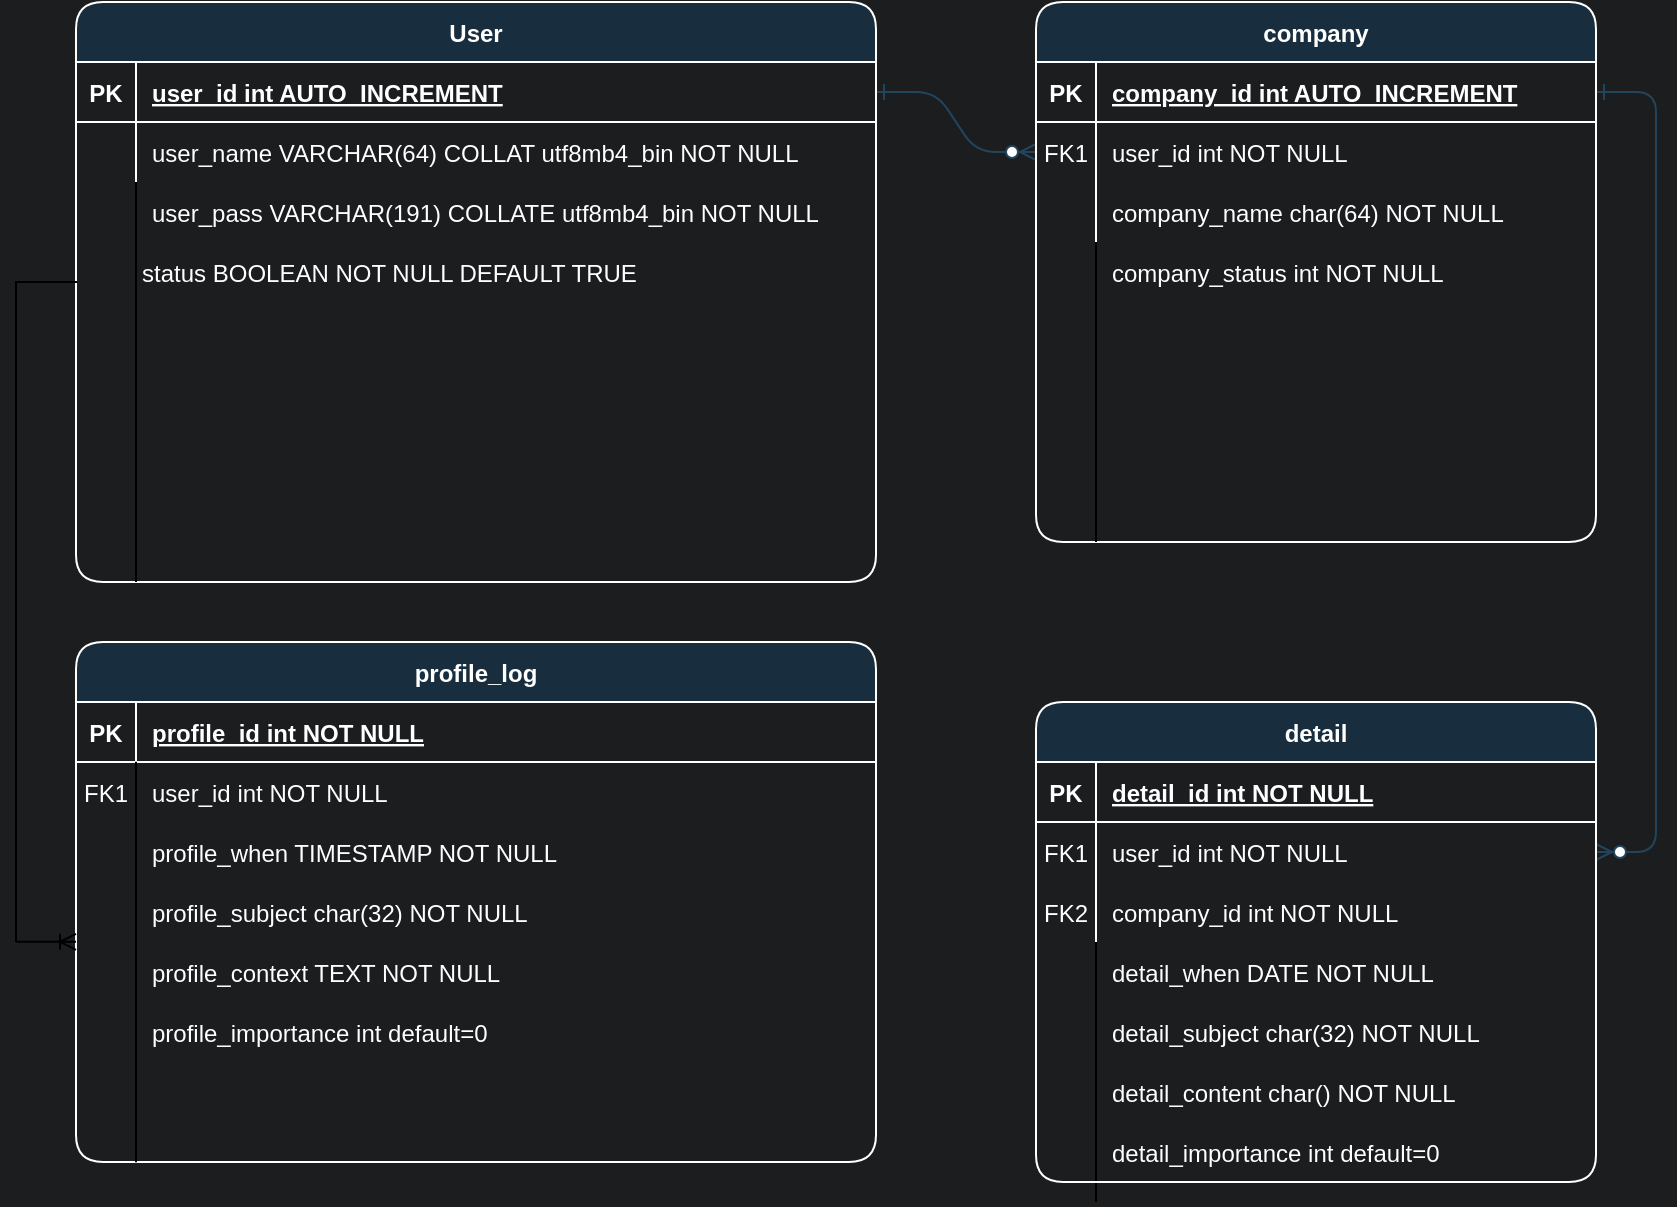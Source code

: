 <mxfile version="22.1.2" type="device">
  <diagram id="R2lEEEUBdFMjLlhIrx00" name="Page-1">
    <mxGraphModel dx="713" dy="352" grid="1" gridSize="10" guides="1" tooltips="1" connect="1" arrows="1" fold="1" page="1" pageScale="1" pageWidth="850" pageHeight="1100" background="#1b1d1e" math="0" shadow="0" extFonts="Permanent Marker^https://fonts.googleapis.com/css?family=Permanent+Marker">

      <root>
        <mxCell id="0" />
        <mxCell id="1" parent="0" />
        <mxCell id="C-vyLk0tnHw3VtMMgP7b-1" value="" style="edgeStyle=entityRelationEdgeStyle;endArrow=ERzeroToMany;startArrow=ERone;endFill=1;startFill=0;labelBackgroundColor=none;strokeColor=#23445D;fontColor=default;" parent="1" source="C-vyLk0tnHw3VtMMgP7b-24" target="C-vyLk0tnHw3VtMMgP7b-6" edge="1">
          <mxGeometry width="100" height="100" relative="1" as="geometry">
            <mxPoint x="340" y="720" as="sourcePoint" />
            <mxPoint x="440" y="620" as="targetPoint" />
          </mxGeometry>
        </mxCell>
        <mxCell id="C-vyLk0tnHw3VtMMgP7b-12" value="" style="edgeStyle=entityRelationEdgeStyle;endArrow=ERzeroToMany;startArrow=ERone;endFill=1;startFill=0;labelBackgroundColor=none;strokeColor=#23445D;fontColor=default;" parent="1" source="C-vyLk0tnHw3VtMMgP7b-3" target="C-vyLk0tnHw3VtMMgP7b-17" edge="1">
          <mxGeometry width="100" height="100" relative="1" as="geometry">
            <mxPoint x="400" y="180" as="sourcePoint" />
            <mxPoint x="460" y="205" as="targetPoint" />
          </mxGeometry>
        </mxCell>
        <mxCell id="C-vyLk0tnHw3VtMMgP7b-2" value="company" style="shape=table;startSize=30;container=1;collapsible=1;childLayout=tableLayout;fixedRows=1;rowLines=0;fontStyle=1;align=center;resizeLast=1;rounded=1;labelBackgroundColor=none;fillColor=#182E3E;strokeColor=#FFFFFF;fontColor=#FFFFFF;" parent="1" vertex="1">
          <mxGeometry x="520" y="120" width="280" height="270" as="geometry" />
        </mxCell>
        <mxCell id="C-vyLk0tnHw3VtMMgP7b-3" value="" style="shape=partialRectangle;collapsible=0;dropTarget=0;pointerEvents=0;fillColor=none;points=[[0,0.5],[1,0.5]];portConstraint=eastwest;top=0;left=0;right=0;bottom=1;rounded=1;labelBackgroundColor=none;strokeColor=#FFFFFF;fontColor=#FFFFFF;" parent="C-vyLk0tnHw3VtMMgP7b-2" vertex="1">
          <mxGeometry y="30" width="280" height="30" as="geometry" />
        </mxCell>
        <mxCell id="C-vyLk0tnHw3VtMMgP7b-4" value="PK" style="shape=partialRectangle;overflow=hidden;connectable=0;fillColor=none;top=0;left=0;bottom=0;right=0;fontStyle=1;rounded=1;labelBackgroundColor=none;strokeColor=#FFFFFF;fontColor=#FFFFFF;" parent="C-vyLk0tnHw3VtMMgP7b-3" vertex="1">
          <mxGeometry width="30" height="30" as="geometry">
            <mxRectangle width="30" height="30" as="alternateBounds" />
          </mxGeometry>
        </mxCell>
        <mxCell id="C-vyLk0tnHw3VtMMgP7b-5" value="company_id int AUTO_INCREMENT" style="shape=partialRectangle;overflow=hidden;connectable=0;fillColor=none;top=0;left=0;bottom=0;right=0;align=left;spacingLeft=6;fontStyle=5;rounded=1;labelBackgroundColor=none;strokeColor=#FFFFFF;fontColor=#FFFFFF;" parent="C-vyLk0tnHw3VtMMgP7b-3" vertex="1">
          <mxGeometry x="30" width="250" height="30" as="geometry">
            <mxRectangle width="250" height="30" as="alternateBounds" />
          </mxGeometry>
        </mxCell>
        <mxCell id="C-vyLk0tnHw3VtMMgP7b-6" value="" style="shape=partialRectangle;collapsible=0;dropTarget=0;pointerEvents=0;fillColor=none;points=[[0,0.5],[1,0.5]];portConstraint=eastwest;top=0;left=0;right=0;bottom=0;rounded=1;labelBackgroundColor=none;strokeColor=#FFFFFF;fontColor=#FFFFFF;" parent="C-vyLk0tnHw3VtMMgP7b-2" vertex="1">
          <mxGeometry y="60" width="280" height="30" as="geometry" />
        </mxCell>
        <mxCell id="C-vyLk0tnHw3VtMMgP7b-7" value="FK1" style="shape=partialRectangle;overflow=hidden;connectable=0;fillColor=none;top=0;left=0;bottom=0;right=0;rounded=1;labelBackgroundColor=none;strokeColor=#FFFFFF;fontColor=#FFFFFF;" parent="C-vyLk0tnHw3VtMMgP7b-6" vertex="1">
          <mxGeometry width="30" height="30" as="geometry">
            <mxRectangle width="30" height="30" as="alternateBounds" />
          </mxGeometry>
        </mxCell>
        <mxCell id="C-vyLk0tnHw3VtMMgP7b-8" value="user_id int NOT NULL" style="shape=partialRectangle;overflow=hidden;connectable=0;fillColor=none;top=0;left=0;bottom=0;right=0;align=left;spacingLeft=6;rounded=1;labelBackgroundColor=none;strokeColor=#FFFFFF;fontColor=#FFFFFF;" parent="C-vyLk0tnHw3VtMMgP7b-6" vertex="1">
          <mxGeometry x="30" width="250" height="30" as="geometry">
            <mxRectangle width="250" height="30" as="alternateBounds" />
          </mxGeometry>
        </mxCell>
        <mxCell id="C-vyLk0tnHw3VtMMgP7b-9" value="" style="shape=partialRectangle;collapsible=0;dropTarget=0;pointerEvents=0;fillColor=none;points=[[0,0.5],[1,0.5]];portConstraint=eastwest;top=0;left=0;right=0;bottom=0;rounded=1;labelBackgroundColor=none;strokeColor=#FFFFFF;fontColor=#FFFFFF;" parent="C-vyLk0tnHw3VtMMgP7b-2" vertex="1">
          <mxGeometry y="90" width="280" height="30" as="geometry" />
        </mxCell>
        <mxCell id="C-vyLk0tnHw3VtMMgP7b-10" value="" style="shape=partialRectangle;overflow=hidden;connectable=0;fillColor=none;top=0;left=0;bottom=0;right=0;rounded=1;labelBackgroundColor=none;strokeColor=#FFFFFF;fontColor=#FFFFFF;" parent="C-vyLk0tnHw3VtMMgP7b-9" vertex="1">
          <mxGeometry width="30" height="30" as="geometry">
            <mxRectangle width="30" height="30" as="alternateBounds" />
          </mxGeometry>
        </mxCell>
        <mxCell id="C-vyLk0tnHw3VtMMgP7b-11" value="company_name char(64) NOT NULL" style="shape=partialRectangle;overflow=hidden;connectable=0;fillColor=none;top=0;left=0;bottom=0;right=0;align=left;spacingLeft=6;rounded=1;labelBackgroundColor=none;strokeColor=#FFFFFF;fontColor=#FFFFFF;" parent="C-vyLk0tnHw3VtMMgP7b-9" vertex="1">
          <mxGeometry x="30" width="250" height="30" as="geometry">
            <mxRectangle width="250" height="30" as="alternateBounds" />
          </mxGeometry>
        </mxCell>
        <mxCell id="C-vyLk0tnHw3VtMMgP7b-23" value="User" style="shape=table;startSize=30;container=1;collapsible=1;childLayout=tableLayout;fixedRows=1;rowLines=0;fontStyle=1;align=center;resizeLast=1;rounded=1;labelBackgroundColor=none;fillColor=#182E3E;strokeColor=#FFFFFF;fontColor=#FFFFFF;" parent="1" vertex="1">
          <mxGeometry x="40" y="120" width="400" height="290" as="geometry" />
        </mxCell>
        <mxCell id="C-vyLk0tnHw3VtMMgP7b-24" value="" style="shape=partialRectangle;collapsible=0;dropTarget=0;pointerEvents=0;fillColor=none;points=[[0,0.5],[1,0.5]];portConstraint=eastwest;top=0;left=0;right=0;bottom=1;rounded=1;labelBackgroundColor=none;strokeColor=#FFFFFF;fontColor=#FFFFFF;" parent="C-vyLk0tnHw3VtMMgP7b-23" vertex="1">
          <mxGeometry y="30" width="400" height="30" as="geometry" />
        </mxCell>
        <mxCell id="C-vyLk0tnHw3VtMMgP7b-25" value="PK" style="shape=partialRectangle;overflow=hidden;connectable=0;fillColor=none;top=0;left=0;bottom=0;right=0;fontStyle=1;rounded=1;labelBackgroundColor=none;strokeColor=#FFFFFF;fontColor=#FFFFFF;" parent="C-vyLk0tnHw3VtMMgP7b-24" vertex="1">
          <mxGeometry width="30.0" height="30" as="geometry">
            <mxRectangle width="30.0" height="30" as="alternateBounds" />
          </mxGeometry>
        </mxCell>
        <mxCell id="C-vyLk0tnHw3VtMMgP7b-26" value="user_id int AUTO_INCREMENT" style="shape=partialRectangle;overflow=hidden;connectable=0;fillColor=none;top=0;left=0;bottom=0;right=0;align=left;spacingLeft=6;fontStyle=5;rounded=1;labelBackgroundColor=none;strokeColor=#FFFFFF;fontColor=#FFFFFF;" parent="C-vyLk0tnHw3VtMMgP7b-24" vertex="1">
          <mxGeometry x="30.0" width="370.0" height="30" as="geometry">
            <mxRectangle width="370.0" height="30" as="alternateBounds" />
          </mxGeometry>
        </mxCell>
        <mxCell id="C-vyLk0tnHw3VtMMgP7b-27" value="" style="shape=partialRectangle;collapsible=0;dropTarget=0;pointerEvents=0;fillColor=none;points=[[0,0.5],[1,0.5]];portConstraint=eastwest;top=0;left=0;right=0;bottom=0;rounded=1;labelBackgroundColor=none;strokeColor=#FFFFFF;fontColor=#FFFFFF;" parent="C-vyLk0tnHw3VtMMgP7b-23" vertex="1">
          <mxGeometry y="60" width="400" height="30" as="geometry" />
        </mxCell>
        <mxCell id="C-vyLk0tnHw3VtMMgP7b-28" value="" style="shape=partialRectangle;overflow=hidden;connectable=0;fillColor=none;top=0;left=0;bottom=0;right=0;rounded=1;labelBackgroundColor=none;strokeColor=#FFFFFF;fontColor=#FFFFFF;" parent="C-vyLk0tnHw3VtMMgP7b-27" vertex="1">
          <mxGeometry width="30.0" height="30" as="geometry">
            <mxRectangle width="30.0" height="30" as="alternateBounds" />
          </mxGeometry>
        </mxCell>
        <mxCell id="C-vyLk0tnHw3VtMMgP7b-29" value="user_name VARCHAR(64) COLLAT utf8mb4_bin NOT NULL" style="shape=partialRectangle;overflow=hidden;connectable=0;fillColor=none;top=0;left=0;bottom=0;right=0;align=left;spacingLeft=6;rounded=1;labelBackgroundColor=none;strokeColor=#FFFFFF;fontColor=#FFFFFF;" parent="C-vyLk0tnHw3VtMMgP7b-27" vertex="1">
          <mxGeometry x="30.0" width="370.0" height="30" as="geometry">
            <mxRectangle width="370.0" height="30" as="alternateBounds" />
          </mxGeometry>
        </mxCell>
        <mxCell id="vAT_HA_lvnV4tGosH2Bi-14" value="user_pass VARCHAR(191) COLLATE utf8mb4_bin NOT NULL" style="shape=partialRectangle;overflow=hidden;connectable=0;fillColor=none;top=0;left=0;bottom=0;right=0;align=left;spacingLeft=6;labelBackgroundColor=none;rounded=1;strokeColor=#FFFFFF;fontColor=#FFFFFF;" parent="1" vertex="1">
          <mxGeometry x="70" y="210" width="370" height="30" as="geometry">
            <mxRectangle width="220.0" height="30" as="alternateBounds" />
          </mxGeometry>
        </mxCell>
        <mxCell id="vAT_HA_lvnV4tGosH2Bi-19" value="" style="endArrow=none;html=1;rounded=0;" parent="1" edge="1">
          <mxGeometry width="50" height="50" relative="1" as="geometry">
            <mxPoint x="70" y="280" as="sourcePoint" />
            <mxPoint x="70" y="210" as="targetPoint" />
            <Array as="points" />
          </mxGeometry>
        </mxCell>
        <mxCell id="vAT_HA_lvnV4tGosH2Bi-20" value="" style="endArrow=none;html=1;rounded=0;" parent="1" edge="1">
          <mxGeometry width="50" height="50" relative="1" as="geometry">
            <mxPoint x="550" y="720" as="sourcePoint" />
            <mxPoint x="550" y="590" as="targetPoint" />
          </mxGeometry>
        </mxCell>
        <mxCell id="vAT_HA_lvnV4tGosH2Bi-22" value="profile_log" style="shape=table;startSize=30;container=1;collapsible=1;childLayout=tableLayout;fixedRows=1;rowLines=0;fontStyle=1;align=center;resizeLast=1;rounded=1;labelBackgroundColor=none;fillColor=#182E3E;strokeColor=#FFFFFF;fontColor=#FFFFFF;" parent="1" vertex="1">
          <mxGeometry x="40" y="440" width="400" height="260" as="geometry" />
        </mxCell>
        <mxCell id="vAT_HA_lvnV4tGosH2Bi-23" value="" style="shape=partialRectangle;collapsible=0;dropTarget=0;pointerEvents=0;fillColor=none;points=[[0,0.5],[1,0.5]];portConstraint=eastwest;top=0;left=0;right=0;bottom=1;rounded=1;labelBackgroundColor=none;strokeColor=#FFFFFF;fontColor=#FFFFFF;" parent="vAT_HA_lvnV4tGosH2Bi-22" vertex="1">
          <mxGeometry y="30" width="400" height="30" as="geometry" />
        </mxCell>
        <mxCell id="vAT_HA_lvnV4tGosH2Bi-24" value="PK" style="shape=partialRectangle;overflow=hidden;connectable=0;fillColor=none;top=0;left=0;bottom=0;right=0;fontStyle=1;rounded=1;labelBackgroundColor=none;strokeColor=#FFFFFF;fontColor=#FFFFFF;" parent="vAT_HA_lvnV4tGosH2Bi-23" vertex="1">
          <mxGeometry width="30.0" height="30" as="geometry">
            <mxRectangle width="30.0" height="30" as="alternateBounds" />
          </mxGeometry>
        </mxCell>
        <mxCell id="vAT_HA_lvnV4tGosH2Bi-25" value="profile_id int NOT NULL " style="shape=partialRectangle;overflow=hidden;connectable=0;fillColor=none;top=0;left=0;bottom=0;right=0;align=left;spacingLeft=6;fontStyle=5;rounded=1;labelBackgroundColor=none;strokeColor=#FFFFFF;fontColor=#FFFFFF;" parent="vAT_HA_lvnV4tGosH2Bi-23" vertex="1">
          <mxGeometry x="30.0" width="370.0" height="30" as="geometry">
            <mxRectangle width="370.0" height="30" as="alternateBounds" />
          </mxGeometry>
        </mxCell>
        <mxCell id="vAT_HA_lvnV4tGosH2Bi-29" value="status BOOLEAN NOT NULL DEFAULT TRUE" style="shape=partialRectangle;overflow=hidden;connectable=0;fillColor=none;top=0;left=0;bottom=0;right=0;align=left;spacingLeft=6;labelBackgroundColor=none;rounded=1;strokeColor=#FFFFFF;fontColor=#FFFFFF;" parent="1" vertex="1">
          <mxGeometry x="65" y="240" width="370" height="30" as="geometry">
            <mxRectangle width="220.0" height="30" as="alternateBounds" />
          </mxGeometry>
        </mxCell>
        <mxCell id="cTWLPFwUOaLKqwMuq35s-1" value="" style="endArrow=none;html=1;rounded=0;" parent="1" edge="1">
          <mxGeometry width="50" height="50" relative="1" as="geometry">
            <mxPoint x="550" y="390" as="sourcePoint" />
            <mxPoint x="550" y="240" as="targetPoint" />
            <Array as="points" />
          </mxGeometry>
        </mxCell>
        <mxCell id="cTWLPFwUOaLKqwMuq35s-2" value="user_id int NOT NULL" style="shape=partialRectangle;overflow=hidden;connectable=0;fillColor=none;top=0;left=0;bottom=0;right=0;align=left;spacingLeft=6;rounded=1;labelBackgroundColor=none;strokeColor=#FFFFFF;fontColor=#FFFFFF;" parent="1" vertex="1">
          <mxGeometry x="70" y="500" width="370" height="30" as="geometry">
            <mxRectangle width="250" height="30" as="alternateBounds" />
          </mxGeometry>
        </mxCell>
        <mxCell id="cTWLPFwUOaLKqwMuq35s-3" value="" style="shape=partialRectangle;collapsible=0;dropTarget=0;pointerEvents=0;fillColor=none;points=[[0,0.5],[1,0.5]];portConstraint=eastwest;top=0;left=0;right=0;bottom=0;rounded=1;labelBackgroundColor=none;strokeColor=#FFFFFF;fontColor=#FFFFFF;" parent="1" vertex="1">
          <mxGeometry x="550" y="580" width="250" height="30" as="geometry" />
        </mxCell>
        <mxCell id="cTWLPFwUOaLKqwMuq35s-4" value="" style="shape=partialRectangle;overflow=hidden;connectable=0;fillColor=none;top=0;left=0;bottom=0;right=0;rounded=1;labelBackgroundColor=none;strokeColor=#FFFFFF;fontColor=#FFFFFF;" parent="cTWLPFwUOaLKqwMuq35s-3" vertex="1">
          <mxGeometry width="26.786" height="30" as="geometry">
            <mxRectangle width="30" height="30" as="alternateBounds" />
          </mxGeometry>
        </mxCell>
        <mxCell id="cTWLPFwUOaLKqwMuq35s-5" value="detail_subject char(32) NOT NULL" style="shape=partialRectangle;overflow=hidden;connectable=0;fillColor=none;top=0;left=0;bottom=0;right=0;align=left;spacingLeft=6;rounded=1;labelBackgroundColor=none;strokeColor=#FFFFFF;fontColor=#FFFFFF;" parent="1" vertex="1">
          <mxGeometry x="550" y="620" width="250" height="30" as="geometry">
            <mxRectangle width="250" height="30" as="alternateBounds" />
          </mxGeometry>
        </mxCell>
        <mxCell id="cTWLPFwUOaLKqwMuq35s-6" value="detail_content char() NOT NULL" style="shape=partialRectangle;overflow=hidden;connectable=0;fillColor=none;top=0;left=0;bottom=0;right=0;align=left;spacingLeft=6;rounded=1;labelBackgroundColor=none;strokeColor=#FFFFFF;fontColor=#FFFFFF;" parent="1" vertex="1">
          <mxGeometry x="550" y="650" width="250" height="30" as="geometry">
            <mxRectangle width="250" height="30" as="alternateBounds" />
          </mxGeometry>
        </mxCell>
        <mxCell id="cTWLPFwUOaLKqwMuq35s-7" value="detail_importance int default=0" style="shape=partialRectangle;overflow=hidden;connectable=0;fillColor=none;top=0;left=0;bottom=0;right=0;align=left;spacingLeft=6;rounded=1;labelBackgroundColor=none;strokeColor=#FFFFFF;fontColor=#FFFFFF;" parent="1" vertex="1">
          <mxGeometry x="550" y="680" width="250" height="30" as="geometry">
            <mxRectangle width="250" height="30" as="alternateBounds" />
          </mxGeometry>
        </mxCell>
        <mxCell id="cTWLPFwUOaLKqwMuq35s-8" value="" style="endArrow=none;html=1;rounded=0;entryX=0.075;entryY=0.995;entryDx=0;entryDy=0;entryPerimeter=0;" parent="1" edge="1">
          <mxGeometry width="50" height="50" relative="1" as="geometry">
            <mxPoint x="70" y="700.07" as="sourcePoint" />
            <mxPoint x="70" y="499.92" as="targetPoint" />
          </mxGeometry>
        </mxCell>
        <mxCell id="cTWLPFwUOaLKqwMuq35s-12" value="FK1" style="shape=partialRectangle;overflow=hidden;connectable=0;fillColor=none;top=0;left=0;bottom=0;right=0;rounded=1;labelBackgroundColor=none;strokeColor=#FFFFFF;fontColor=#FFFFFF;" parent="1" vertex="1">
          <mxGeometry x="40" y="500" width="30" height="30" as="geometry">
            <mxRectangle width="30" height="30" as="alternateBounds" />
          </mxGeometry>
        </mxCell>
        <mxCell id="cTWLPFwUOaLKqwMuq35s-14" value="profile_when TIMESTAMP NOT NULL" style="shape=partialRectangle;overflow=hidden;connectable=0;fillColor=none;top=0;left=0;bottom=0;right=0;align=left;spacingLeft=6;rounded=1;labelBackgroundColor=none;strokeColor=#FFFFFF;fontColor=#FFFFFF;" parent="1" vertex="1">
          <mxGeometry x="70" y="530" width="370" height="30" as="geometry">
            <mxRectangle width="250" height="30" as="alternateBounds" />
          </mxGeometry>
        </mxCell>
        <mxCell id="cTWLPFwUOaLKqwMuq35s-15" value="profile_subject char(32) NOT NULL" style="shape=partialRectangle;overflow=hidden;connectable=0;fillColor=none;top=0;left=0;bottom=0;right=0;align=left;spacingLeft=6;rounded=1;labelBackgroundColor=none;strokeColor=#FFFFFF;fontColor=#FFFFFF;" parent="1" vertex="1">
          <mxGeometry x="70" y="560" width="370" height="30" as="geometry">
            <mxRectangle width="250" height="30" as="alternateBounds" />
          </mxGeometry>
        </mxCell>
        <mxCell id="cTWLPFwUOaLKqwMuq35s-16" value="profile_context TEXT NOT NULL" style="shape=partialRectangle;overflow=hidden;connectable=0;fillColor=none;top=0;left=0;bottom=0;right=0;align=left;spacingLeft=6;rounded=1;labelBackgroundColor=none;strokeColor=#FFFFFF;fontColor=#FFFFFF;" parent="1" vertex="1">
          <mxGeometry x="70" y="590" width="370" height="30" as="geometry">
            <mxRectangle width="250" height="30" as="alternateBounds" />
          </mxGeometry>
        </mxCell>
        <mxCell id="cTWLPFwUOaLKqwMuq35s-17" value="company_status int NOT NULL " style="shape=partialRectangle;overflow=hidden;connectable=0;fillColor=none;top=0;left=0;bottom=0;right=0;align=left;spacingLeft=6;labelBackgroundColor=none;rounded=1;strokeColor=#FFFFFF;fontColor=#FFFFFF;" parent="1" vertex="1">
          <mxGeometry x="550" y="240" width="250" height="30" as="geometry">
            <mxRectangle width="220.0" height="30" as="alternateBounds" />
          </mxGeometry>
        </mxCell>
        <mxCell id="cTWLPFwUOaLKqwMuq35s-26" value="" style="edgeStyle=entityRelationEdgeStyle;fontSize=12;html=1;endArrow=ERoneToMany;rounded=0;entryX=0;entryY=0.5;entryDx=0;entryDy=0;" parent="1" edge="1">
          <mxGeometry width="100" height="100" relative="1" as="geometry">
            <mxPoint x="10" y="589.89" as="sourcePoint" />
            <mxPoint x="40" y="589.89" as="targetPoint" />
          </mxGeometry>
        </mxCell>
        <mxCell id="cTWLPFwUOaLKqwMuq35s-27" value="" style="endArrow=none;html=1;rounded=0;" parent="1" edge="1">
          <mxGeometry width="50" height="50" relative="1" as="geometry">
            <mxPoint x="10" y="590" as="sourcePoint" />
            <mxPoint x="10" y="270" as="targetPoint" />
          </mxGeometry>
        </mxCell>
        <mxCell id="cTWLPFwUOaLKqwMuq35s-29" value="" style="endArrow=none;html=1;rounded=0;" parent="1" edge="1">
          <mxGeometry width="50" height="50" relative="1" as="geometry">
            <mxPoint x="70" y="410" as="sourcePoint" />
            <mxPoint x="70" y="280" as="targetPoint" />
            <Array as="points" />
          </mxGeometry>
        </mxCell>
        <mxCell id="cTWLPFwUOaLKqwMuq35s-28" value="" style="shape=partialRectangle;whiteSpace=wrap;html=1;bottom=0;right=0;fillColor=none;" parent="1" vertex="1">
          <mxGeometry x="10" y="260" width="30" height="60" as="geometry" />
        </mxCell>
        <mxCell id="cTWLPFwUOaLKqwMuq35s-32" value="profile_importance int default=0" style="shape=partialRectangle;overflow=hidden;connectable=0;fillColor=none;top=0;left=0;bottom=0;right=0;align=left;spacingLeft=6;rounded=1;labelBackgroundColor=none;strokeColor=#FFFFFF;fontColor=#FFFFFF;" parent="1" vertex="1">
          <mxGeometry x="70" y="620" width="370" height="30" as="geometry">
            <mxRectangle width="250" height="30" as="alternateBounds" />
          </mxGeometry>
        </mxCell>
        <mxCell id="C-vyLk0tnHw3VtMMgP7b-13" value="detail" style="shape=table;startSize=30;container=1;collapsible=1;childLayout=tableLayout;fixedRows=1;rowLines=0;fontStyle=1;align=center;resizeLast=1;rounded=1;labelBackgroundColor=none;fillColor=#182E3E;strokeColor=#FFFFFF;fontColor=#FFFFFF;" parent="1" vertex="1">
          <mxGeometry x="520" y="470" width="280" height="240.0" as="geometry" />
        </mxCell>
        <mxCell id="C-vyLk0tnHw3VtMMgP7b-14" value="" style="shape=partialRectangle;collapsible=0;dropTarget=0;pointerEvents=0;fillColor=none;points=[[0,0.5],[1,0.5]];portConstraint=eastwest;top=0;left=0;right=0;bottom=1;rounded=1;labelBackgroundColor=none;strokeColor=#FFFFFF;fontColor=#FFFFFF;" parent="C-vyLk0tnHw3VtMMgP7b-13" vertex="1">
          <mxGeometry y="30" width="280" height="30" as="geometry" />
        </mxCell>
        <mxCell id="C-vyLk0tnHw3VtMMgP7b-15" value="PK" style="shape=partialRectangle;overflow=hidden;connectable=0;fillColor=none;top=0;left=0;bottom=0;right=0;fontStyle=1;rounded=1;labelBackgroundColor=none;strokeColor=#FFFFFF;fontColor=#FFFFFF;" parent="C-vyLk0tnHw3VtMMgP7b-14" vertex="1">
          <mxGeometry width="30" height="30" as="geometry">
            <mxRectangle width="30" height="30" as="alternateBounds" />
          </mxGeometry>
        </mxCell>
        <mxCell id="C-vyLk0tnHw3VtMMgP7b-16" value="detail_id int NOT NULL " style="shape=partialRectangle;overflow=hidden;connectable=0;fillColor=none;top=0;left=0;bottom=0;right=0;align=left;spacingLeft=6;fontStyle=5;rounded=1;labelBackgroundColor=none;strokeColor=#FFFFFF;fontColor=#FFFFFF;" parent="C-vyLk0tnHw3VtMMgP7b-14" vertex="1">
          <mxGeometry x="30" width="250" height="30" as="geometry">
            <mxRectangle width="250" height="30" as="alternateBounds" />
          </mxGeometry>
        </mxCell>
        <mxCell id="C-vyLk0tnHw3VtMMgP7b-17" value="" style="shape=partialRectangle;collapsible=0;dropTarget=0;pointerEvents=0;fillColor=none;points=[[0,0.5],[1,0.5]];portConstraint=eastwest;top=0;left=0;right=0;bottom=0;rounded=1;labelBackgroundColor=none;strokeColor=#FFFFFF;fontColor=#FFFFFF;" parent="C-vyLk0tnHw3VtMMgP7b-13" vertex="1">
          <mxGeometry y="60" width="280" height="30" as="geometry" />
        </mxCell>
        <mxCell id="C-vyLk0tnHw3VtMMgP7b-18" value="FK1" style="shape=partialRectangle;overflow=hidden;connectable=0;fillColor=none;top=0;left=0;bottom=0;right=0;rounded=1;labelBackgroundColor=none;strokeColor=#FFFFFF;fontColor=#FFFFFF;" parent="C-vyLk0tnHw3VtMMgP7b-17" vertex="1">
          <mxGeometry width="30" height="30" as="geometry">
            <mxRectangle width="30" height="30" as="alternateBounds" />
          </mxGeometry>
        </mxCell>
        <mxCell id="C-vyLk0tnHw3VtMMgP7b-19" value="user_id int NOT NULL" style="shape=partialRectangle;overflow=hidden;connectable=0;fillColor=none;top=0;left=0;bottom=0;right=0;align=left;spacingLeft=6;rounded=1;labelBackgroundColor=none;strokeColor=#FFFFFF;fontColor=#FFFFFF;" parent="C-vyLk0tnHw3VtMMgP7b-17" vertex="1">
          <mxGeometry x="30" width="250" height="30" as="geometry">
            <mxRectangle width="250" height="30" as="alternateBounds" />
          </mxGeometry>
        </mxCell>
        <mxCell id="C-vyLk0tnHw3VtMMgP7b-20" value="" style="shape=partialRectangle;collapsible=0;dropTarget=0;pointerEvents=0;fillColor=none;points=[[0,0.5],[1,0.5]];portConstraint=eastwest;top=0;left=0;right=0;bottom=0;rounded=1;labelBackgroundColor=none;strokeColor=#FFFFFF;fontColor=#FFFFFF;" parent="C-vyLk0tnHw3VtMMgP7b-13" vertex="1">
          <mxGeometry y="90" width="280" height="30" as="geometry" />
        </mxCell>
        <mxCell id="C-vyLk0tnHw3VtMMgP7b-21" value="" style="shape=partialRectangle;overflow=hidden;connectable=0;fillColor=none;top=0;left=0;bottom=0;right=0;rounded=1;labelBackgroundColor=none;strokeColor=#FFFFFF;fontColor=#FFFFFF;" parent="C-vyLk0tnHw3VtMMgP7b-20" vertex="1">
          <mxGeometry width="30" height="30" as="geometry">
            <mxRectangle width="30" height="30" as="alternateBounds" />
          </mxGeometry>
        </mxCell>
        <mxCell id="C-vyLk0tnHw3VtMMgP7b-22" value="company_id int NOT NULL" style="shape=partialRectangle;overflow=hidden;connectable=0;fillColor=none;top=0;left=0;bottom=0;right=0;align=left;spacingLeft=6;rounded=1;labelBackgroundColor=none;strokeColor=#FFFFFF;fontColor=#FFFFFF;" parent="C-vyLk0tnHw3VtMMgP7b-20" vertex="1">
          <mxGeometry x="30" width="250" height="30" as="geometry">
            <mxRectangle width="250" height="30" as="alternateBounds" />
          </mxGeometry>
        </mxCell>
        <mxCell id="MWxLnNuGUZn63tTdsskC-4" value="detail_when DATE NOT NULL" style="shape=partialRectangle;overflow=hidden;connectable=0;fillColor=none;top=0;left=0;bottom=0;right=0;align=left;spacingLeft=6;rounded=1;labelBackgroundColor=none;strokeColor=#FFFFFF;fontColor=#FFFFFF;" vertex="1" parent="1">
          <mxGeometry x="550" y="590" width="250" height="30" as="geometry">
            <mxRectangle width="250" height="30" as="alternateBounds" />
          </mxGeometry>
        </mxCell>
        <mxCell id="MWxLnNuGUZn63tTdsskC-5" value="FK2" style="shape=partialRectangle;overflow=hidden;connectable=0;fillColor=none;top=0;left=0;bottom=0;right=0;rounded=1;labelBackgroundColor=none;strokeColor=#FFFFFF;fontColor=#FFFFFF;" vertex="1" parent="1">
          <mxGeometry x="520" y="560" width="30" height="30" as="geometry">
            <mxRectangle width="30" height="30" as="alternateBounds" />
          </mxGeometry>
        </mxCell>
      </root>
    </mxGraphModel>
  </diagram>
  <diagram name="提出物版" id="W5adpL-2P1OyRflX3dAm">
    <mxGraphModel dx="1246" dy="527" grid="1" gridSize="10" guides="1" tooltips="1" connect="1" arrows="1" fold="1" page="1" pageScale="1" pageWidth="850" pageHeight="1100" background="#1b1d1e" math="0" shadow="0" extFonts="Permanent Marker^https://fonts.googleapis.com/css?family=Permanent+Marker">
      <root>
        <mxCell id="S4fPT2-u2TOIOsfS9y47-0" />
        <mxCell id="S4fPT2-u2TOIOsfS9y47-1" parent="S4fPT2-u2TOIOsfS9y47-0" />
        <mxCell id="S4fPT2-u2TOIOsfS9y47-2" value="" style="edgeStyle=entityRelationEdgeStyle;endArrow=ERzeroToMany;startArrow=ERone;endFill=1;startFill=0;labelBackgroundColor=none;strokeColor=#23445D;fontColor=default;" edge="1" parent="S4fPT2-u2TOIOsfS9y47-1" source="S4fPT2-u2TOIOsfS9y47-15" target="S4fPT2-u2TOIOsfS9y47-8">
          <mxGeometry width="100" height="100" relative="1" as="geometry">
            <mxPoint x="340" y="720" as="sourcePoint" />
            <mxPoint x="440" y="620" as="targetPoint" />
          </mxGeometry>
        </mxCell>
        <mxCell id="S4fPT2-u2TOIOsfS9y47-3" value="" style="edgeStyle=entityRelationEdgeStyle;endArrow=ERzeroToMany;startArrow=ERone;endFill=1;startFill=0;labelBackgroundColor=none;strokeColor=#23445D;fontColor=default;" edge="1" parent="S4fPT2-u2TOIOsfS9y47-1" source="S4fPT2-u2TOIOsfS9y47-5" target="S4fPT2-u2TOIOsfS9y47-51">
          <mxGeometry width="100" height="100" relative="1" as="geometry">
            <mxPoint x="400" y="180" as="sourcePoint" />
            <mxPoint x="460" y="205" as="targetPoint" />
          </mxGeometry>
        </mxCell>
        <mxCell id="S4fPT2-u2TOIOsfS9y47-4" value="company" style="shape=table;startSize=30;container=1;collapsible=1;childLayout=tableLayout;fixedRows=1;rowLines=0;fontStyle=1;align=center;resizeLast=1;rounded=1;labelBackgroundColor=none;fillColor=#182E3E;strokeColor=#FFFFFF;fontColor=#FFFFFF;" vertex="1" parent="S4fPT2-u2TOIOsfS9y47-1">
          <mxGeometry x="520" y="120" width="280" height="270" as="geometry" />
        </mxCell>
        <mxCell id="S4fPT2-u2TOIOsfS9y47-5" value="" style="shape=partialRectangle;collapsible=0;dropTarget=0;pointerEvents=0;fillColor=none;points=[[0,0.5],[1,0.5]];portConstraint=eastwest;top=0;left=0;right=0;bottom=1;rounded=1;labelBackgroundColor=none;strokeColor=#FFFFFF;fontColor=#FFFFFF;" vertex="1" parent="S4fPT2-u2TOIOsfS9y47-4">
          <mxGeometry y="30" width="280" height="30" as="geometry" />
        </mxCell>
        <mxCell id="S4fPT2-u2TOIOsfS9y47-6" value="PK" style="shape=partialRectangle;overflow=hidden;connectable=0;fillColor=none;top=0;left=0;bottom=0;right=0;fontStyle=1;rounded=1;labelBackgroundColor=none;strokeColor=#FFFFFF;fontColor=#FFFFFF;" vertex="1" parent="S4fPT2-u2TOIOsfS9y47-5">
          <mxGeometry width="30" height="30" as="geometry">
            <mxRectangle width="30" height="30" as="alternateBounds" />
          </mxGeometry>
        </mxCell>
        <mxCell id="S4fPT2-u2TOIOsfS9y47-7" value="company_id int AUTO_INCREMENT" style="shape=partialRectangle;overflow=hidden;connectable=0;fillColor=none;top=0;left=0;bottom=0;right=0;align=left;spacingLeft=6;fontStyle=5;rounded=1;labelBackgroundColor=none;strokeColor=#FFFFFF;fontColor=#FFFFFF;" vertex="1" parent="S4fPT2-u2TOIOsfS9y47-5">
          <mxGeometry x="30" width="250" height="30" as="geometry">
            <mxRectangle width="250" height="30" as="alternateBounds" />
          </mxGeometry>
        </mxCell>
        <mxCell id="S4fPT2-u2TOIOsfS9y47-8" value="" style="shape=partialRectangle;collapsible=0;dropTarget=0;pointerEvents=0;fillColor=none;points=[[0,0.5],[1,0.5]];portConstraint=eastwest;top=0;left=0;right=0;bottom=0;rounded=1;labelBackgroundColor=none;strokeColor=#FFFFFF;fontColor=#FFFFFF;" vertex="1" parent="S4fPT2-u2TOIOsfS9y47-4">
          <mxGeometry y="60" width="280" height="30" as="geometry" />
        </mxCell>
        <mxCell id="S4fPT2-u2TOIOsfS9y47-9" value="FK1" style="shape=partialRectangle;overflow=hidden;connectable=0;fillColor=none;top=0;left=0;bottom=0;right=0;rounded=1;labelBackgroundColor=none;strokeColor=#FFFFFF;fontColor=#FFFFFF;" vertex="1" parent="S4fPT2-u2TOIOsfS9y47-8">
          <mxGeometry width="30" height="30" as="geometry">
            <mxRectangle width="30" height="30" as="alternateBounds" />
          </mxGeometry>
        </mxCell>
        <mxCell id="S4fPT2-u2TOIOsfS9y47-10" value="user_id int NOT NULL" style="shape=partialRectangle;overflow=hidden;connectable=0;fillColor=none;top=0;left=0;bottom=0;right=0;align=left;spacingLeft=6;rounded=1;labelBackgroundColor=none;strokeColor=#FFFFFF;fontColor=#FFFFFF;" vertex="1" parent="S4fPT2-u2TOIOsfS9y47-8">
          <mxGeometry x="30" width="250" height="30" as="geometry">
            <mxRectangle width="250" height="30" as="alternateBounds" />
          </mxGeometry>
        </mxCell>
        <mxCell id="S4fPT2-u2TOIOsfS9y47-11" value="" style="shape=partialRectangle;collapsible=0;dropTarget=0;pointerEvents=0;fillColor=none;points=[[0,0.5],[1,0.5]];portConstraint=eastwest;top=0;left=0;right=0;bottom=0;rounded=1;labelBackgroundColor=none;strokeColor=#FFFFFF;fontColor=#FFFFFF;" vertex="1" parent="S4fPT2-u2TOIOsfS9y47-4">
          <mxGeometry y="90" width="280" height="30" as="geometry" />
        </mxCell>
        <mxCell id="S4fPT2-u2TOIOsfS9y47-12" value="" style="shape=partialRectangle;overflow=hidden;connectable=0;fillColor=none;top=0;left=0;bottom=0;right=0;rounded=1;labelBackgroundColor=none;strokeColor=#FFFFFF;fontColor=#FFFFFF;" vertex="1" parent="S4fPT2-u2TOIOsfS9y47-11">
          <mxGeometry width="30" height="30" as="geometry">
            <mxRectangle width="30" height="30" as="alternateBounds" />
          </mxGeometry>
        </mxCell>
        <mxCell id="S4fPT2-u2TOIOsfS9y47-13" value="company_name char(64) NOT NULL" style="shape=partialRectangle;overflow=hidden;connectable=0;fillColor=none;top=0;left=0;bottom=0;right=0;align=left;spacingLeft=6;rounded=1;labelBackgroundColor=none;strokeColor=#FFFFFF;fontColor=#FFFFFF;" vertex="1" parent="S4fPT2-u2TOIOsfS9y47-11">
          <mxGeometry x="30" width="250" height="30" as="geometry">
            <mxRectangle width="250" height="30" as="alternateBounds" />
          </mxGeometry>
        </mxCell>
        <mxCell id="S4fPT2-u2TOIOsfS9y47-14" value="User" style="shape=table;startSize=30;container=1;collapsible=1;childLayout=tableLayout;fixedRows=1;rowLines=0;fontStyle=1;align=center;resizeLast=1;rounded=1;labelBackgroundColor=none;fillColor=#182E3E;strokeColor=#FFFFFF;fontColor=#FFFFFF;" vertex="1" parent="S4fPT2-u2TOIOsfS9y47-1">
          <mxGeometry x="40" y="120" width="400" height="290" as="geometry" />
        </mxCell>
        <mxCell id="S4fPT2-u2TOIOsfS9y47-15" value="" style="shape=partialRectangle;collapsible=0;dropTarget=0;pointerEvents=0;fillColor=none;points=[[0,0.5],[1,0.5]];portConstraint=eastwest;top=0;left=0;right=0;bottom=1;rounded=1;labelBackgroundColor=none;strokeColor=#FFFFFF;fontColor=#FFFFFF;" vertex="1" parent="S4fPT2-u2TOIOsfS9y47-14">
          <mxGeometry y="30" width="400" height="30" as="geometry" />
        </mxCell>
        <mxCell id="S4fPT2-u2TOIOsfS9y47-16" value="PK" style="shape=partialRectangle;overflow=hidden;connectable=0;fillColor=none;top=0;left=0;bottom=0;right=0;fontStyle=1;rounded=1;labelBackgroundColor=none;strokeColor=#FFFFFF;fontColor=#FFFFFF;" vertex="1" parent="S4fPT2-u2TOIOsfS9y47-15">
          <mxGeometry width="30.0" height="30" as="geometry">
            <mxRectangle width="30.0" height="30" as="alternateBounds" />
          </mxGeometry>
        </mxCell>
        <mxCell id="S4fPT2-u2TOIOsfS9y47-17" value="user_id int AUTO_INCREMENT" style="shape=partialRectangle;overflow=hidden;connectable=0;fillColor=none;top=0;left=0;bottom=0;right=0;align=left;spacingLeft=6;fontStyle=5;rounded=1;labelBackgroundColor=none;strokeColor=#FFFFFF;fontColor=#FFFFFF;" vertex="1" parent="S4fPT2-u2TOIOsfS9y47-15">
          <mxGeometry x="30.0" width="370.0" height="30" as="geometry">
            <mxRectangle width="370.0" height="30" as="alternateBounds" />
          </mxGeometry>
        </mxCell>
        <mxCell id="S4fPT2-u2TOIOsfS9y47-18" value="" style="shape=partialRectangle;collapsible=0;dropTarget=0;pointerEvents=0;fillColor=none;points=[[0,0.5],[1,0.5]];portConstraint=eastwest;top=0;left=0;right=0;bottom=0;rounded=1;labelBackgroundColor=none;strokeColor=#FFFFFF;fontColor=#FFFFFF;" vertex="1" parent="S4fPT2-u2TOIOsfS9y47-14">
          <mxGeometry y="60" width="400" height="30" as="geometry" />
        </mxCell>
        <mxCell id="S4fPT2-u2TOIOsfS9y47-19" value="" style="shape=partialRectangle;overflow=hidden;connectable=0;fillColor=none;top=0;left=0;bottom=0;right=0;rounded=1;labelBackgroundColor=none;strokeColor=#FFFFFF;fontColor=#FFFFFF;" vertex="1" parent="S4fPT2-u2TOIOsfS9y47-18">
          <mxGeometry width="30.0" height="30" as="geometry">
            <mxRectangle width="30.0" height="30" as="alternateBounds" />
          </mxGeometry>
        </mxCell>
        <mxCell id="S4fPT2-u2TOIOsfS9y47-20" value="user_name VARCHAR(64) COLLAT utf8mb4_bin NOT NULL" style="shape=partialRectangle;overflow=hidden;connectable=0;fillColor=none;top=0;left=0;bottom=0;right=0;align=left;spacingLeft=6;rounded=1;labelBackgroundColor=none;strokeColor=#FFFFFF;fontColor=#FFFFFF;" vertex="1" parent="S4fPT2-u2TOIOsfS9y47-18">
          <mxGeometry x="30.0" width="370.0" height="30" as="geometry">
            <mxRectangle width="370.0" height="30" as="alternateBounds" />
          </mxGeometry>
        </mxCell>
        <mxCell id="S4fPT2-u2TOIOsfS9y47-21" value="user_pass VARCHAR(191) COLLATE utf8mb4_bin NOT NULL" style="shape=partialRectangle;overflow=hidden;connectable=0;fillColor=none;top=0;left=0;bottom=0;right=0;align=left;spacingLeft=6;labelBackgroundColor=none;rounded=1;strokeColor=#FFFFFF;fontColor=#FFFFFF;" vertex="1" parent="S4fPT2-u2TOIOsfS9y47-1">
          <mxGeometry x="70" y="210" width="370" height="30" as="geometry">
            <mxRectangle width="220.0" height="30" as="alternateBounds" />
          </mxGeometry>
        </mxCell>
        <mxCell id="S4fPT2-u2TOIOsfS9y47-22" value="" style="endArrow=none;html=1;rounded=0;" edge="1" parent="S4fPT2-u2TOIOsfS9y47-1">
          <mxGeometry width="50" height="50" relative="1" as="geometry">
            <mxPoint x="70" y="280" as="sourcePoint" />
            <mxPoint x="70" y="210" as="targetPoint" />
            <Array as="points" />
          </mxGeometry>
        </mxCell>
        <mxCell id="S4fPT2-u2TOIOsfS9y47-23" value="" style="endArrow=none;html=1;rounded=0;" edge="1" parent="S4fPT2-u2TOIOsfS9y47-1">
          <mxGeometry width="50" height="50" relative="1" as="geometry">
            <mxPoint x="550" y="720" as="sourcePoint" />
            <mxPoint x="550" y="590" as="targetPoint" />
          </mxGeometry>
        </mxCell>
        <mxCell id="S4fPT2-u2TOIOsfS9y47-28" value="status BOOLEAN NOT NULL DEFAULT TRUE" style="shape=partialRectangle;overflow=hidden;connectable=0;fillColor=none;top=0;left=0;bottom=0;right=0;align=left;spacingLeft=6;labelBackgroundColor=none;rounded=1;strokeColor=#FFFFFF;fontColor=#FFFFFF;" vertex="1" parent="S4fPT2-u2TOIOsfS9y47-1">
          <mxGeometry x="65" y="240" width="370" height="30" as="geometry">
            <mxRectangle width="220.0" height="30" as="alternateBounds" />
          </mxGeometry>
        </mxCell>
        <mxCell id="S4fPT2-u2TOIOsfS9y47-29" value="" style="endArrow=none;html=1;rounded=0;" edge="1" parent="S4fPT2-u2TOIOsfS9y47-1">
          <mxGeometry width="50" height="50" relative="1" as="geometry">
            <mxPoint x="550" y="390" as="sourcePoint" />
            <mxPoint x="550" y="240" as="targetPoint" />
            <Array as="points" />
          </mxGeometry>
        </mxCell>
        <mxCell id="S4fPT2-u2TOIOsfS9y47-31" value="" style="shape=partialRectangle;collapsible=0;dropTarget=0;pointerEvents=0;fillColor=none;points=[[0,0.5],[1,0.5]];portConstraint=eastwest;top=0;left=0;right=0;bottom=0;rounded=1;labelBackgroundColor=none;strokeColor=#FFFFFF;fontColor=#FFFFFF;" vertex="1" parent="S4fPT2-u2TOIOsfS9y47-1">
          <mxGeometry x="550" y="580" width="250" height="30" as="geometry" />
        </mxCell>
        <mxCell id="S4fPT2-u2TOIOsfS9y47-32" value="" style="shape=partialRectangle;overflow=hidden;connectable=0;fillColor=none;top=0;left=0;bottom=0;right=0;rounded=1;labelBackgroundColor=none;strokeColor=#FFFFFF;fontColor=#FFFFFF;" vertex="1" parent="S4fPT2-u2TOIOsfS9y47-31">
          <mxGeometry width="26.786" height="30" as="geometry">
            <mxRectangle width="30" height="30" as="alternateBounds" />
          </mxGeometry>
        </mxCell>
        <mxCell id="S4fPT2-u2TOIOsfS9y47-33" value="detail_subject char(32) NOT NULL" style="shape=partialRectangle;overflow=hidden;connectable=0;fillColor=none;top=0;left=0;bottom=0;right=0;align=left;spacingLeft=6;rounded=1;labelBackgroundColor=none;strokeColor=#FFFFFF;fontColor=#FFFFFF;" vertex="1" parent="S4fPT2-u2TOIOsfS9y47-1">
          <mxGeometry x="550" y="620" width="250" height="30" as="geometry">
            <mxRectangle width="250" height="30" as="alternateBounds" />
          </mxGeometry>
        </mxCell>
        <mxCell id="S4fPT2-u2TOIOsfS9y47-34" value="detail_content char() NOT NULL" style="shape=partialRectangle;overflow=hidden;connectable=0;fillColor=none;top=0;left=0;bottom=0;right=0;align=left;spacingLeft=6;rounded=1;labelBackgroundColor=none;strokeColor=#FFFFFF;fontColor=#FFFFFF;" vertex="1" parent="S4fPT2-u2TOIOsfS9y47-1">
          <mxGeometry x="550" y="650" width="250" height="30" as="geometry">
            <mxRectangle width="250" height="30" as="alternateBounds" />
          </mxGeometry>
        </mxCell>
        <mxCell id="S4fPT2-u2TOIOsfS9y47-35" value="detail_importance int default=0" style="shape=partialRectangle;overflow=hidden;connectable=0;fillColor=none;top=0;left=0;bottom=0;right=0;align=left;spacingLeft=6;rounded=1;labelBackgroundColor=none;strokeColor=#FFFFFF;fontColor=#FFFFFF;" vertex="1" parent="S4fPT2-u2TOIOsfS9y47-1">
          <mxGeometry x="550" y="680" width="250" height="30" as="geometry">
            <mxRectangle width="250" height="30" as="alternateBounds" />
          </mxGeometry>
        </mxCell>
        <mxCell id="S4fPT2-u2TOIOsfS9y47-41" value="company_status int NOT NULL " style="shape=partialRectangle;overflow=hidden;connectable=0;fillColor=none;top=0;left=0;bottom=0;right=0;align=left;spacingLeft=6;labelBackgroundColor=none;rounded=1;strokeColor=#FFFFFF;fontColor=#FFFFFF;" vertex="1" parent="S4fPT2-u2TOIOsfS9y47-1">
          <mxGeometry x="550" y="240" width="250" height="30" as="geometry">
            <mxRectangle width="220.0" height="30" as="alternateBounds" />
          </mxGeometry>
        </mxCell>
        <mxCell id="S4fPT2-u2TOIOsfS9y47-44" value="" style="endArrow=none;html=1;rounded=0;" edge="1" parent="S4fPT2-u2TOIOsfS9y47-1">
          <mxGeometry width="50" height="50" relative="1" as="geometry">
            <mxPoint x="70" y="410" as="sourcePoint" />
            <mxPoint x="70" y="280" as="targetPoint" />
            <Array as="points" />
          </mxGeometry>
        </mxCell>
        <mxCell id="S4fPT2-u2TOIOsfS9y47-47" value="detail" style="shape=table;startSize=30;container=1;collapsible=1;childLayout=tableLayout;fixedRows=1;rowLines=0;fontStyle=1;align=center;resizeLast=1;rounded=1;labelBackgroundColor=none;fillColor=#182E3E;strokeColor=#FFFFFF;fontColor=#FFFFFF;" vertex="1" parent="S4fPT2-u2TOIOsfS9y47-1">
          <mxGeometry x="520" y="470" width="280" height="240.0" as="geometry" />
        </mxCell>
        <mxCell id="S4fPT2-u2TOIOsfS9y47-48" value="" style="shape=partialRectangle;collapsible=0;dropTarget=0;pointerEvents=0;fillColor=none;points=[[0,0.5],[1,0.5]];portConstraint=eastwest;top=0;left=0;right=0;bottom=1;rounded=1;labelBackgroundColor=none;strokeColor=#FFFFFF;fontColor=#FFFFFF;" vertex="1" parent="S4fPT2-u2TOIOsfS9y47-47">
          <mxGeometry y="30" width="280" height="30" as="geometry" />
        </mxCell>
        <mxCell id="S4fPT2-u2TOIOsfS9y47-49" value="PK" style="shape=partialRectangle;overflow=hidden;connectable=0;fillColor=none;top=0;left=0;bottom=0;right=0;fontStyle=1;rounded=1;labelBackgroundColor=none;strokeColor=#FFFFFF;fontColor=#FFFFFF;" vertex="1" parent="S4fPT2-u2TOIOsfS9y47-48">
          <mxGeometry width="30" height="30" as="geometry">
            <mxRectangle width="30" height="30" as="alternateBounds" />
          </mxGeometry>
        </mxCell>
        <mxCell id="S4fPT2-u2TOIOsfS9y47-50" value="detail_id int NOT NULL " style="shape=partialRectangle;overflow=hidden;connectable=0;fillColor=none;top=0;left=0;bottom=0;right=0;align=left;spacingLeft=6;fontStyle=5;rounded=1;labelBackgroundColor=none;strokeColor=#FFFFFF;fontColor=#FFFFFF;" vertex="1" parent="S4fPT2-u2TOIOsfS9y47-48">
          <mxGeometry x="30" width="250" height="30" as="geometry">
            <mxRectangle width="250" height="30" as="alternateBounds" />
          </mxGeometry>
        </mxCell>
        <mxCell id="S4fPT2-u2TOIOsfS9y47-51" value="" style="shape=partialRectangle;collapsible=0;dropTarget=0;pointerEvents=0;fillColor=none;points=[[0,0.5],[1,0.5]];portConstraint=eastwest;top=0;left=0;right=0;bottom=0;rounded=1;labelBackgroundColor=none;strokeColor=#FFFFFF;fontColor=#FFFFFF;" vertex="1" parent="S4fPT2-u2TOIOsfS9y47-47">
          <mxGeometry y="60" width="280" height="30" as="geometry" />
        </mxCell>
        <mxCell id="S4fPT2-u2TOIOsfS9y47-52" value="FK1" style="shape=partialRectangle;overflow=hidden;connectable=0;fillColor=none;top=0;left=0;bottom=0;right=0;rounded=1;labelBackgroundColor=none;strokeColor=#FFFFFF;fontColor=#FFFFFF;" vertex="1" parent="S4fPT2-u2TOIOsfS9y47-51">
          <mxGeometry width="30" height="30" as="geometry">
            <mxRectangle width="30" height="30" as="alternateBounds" />
          </mxGeometry>
        </mxCell>
        <mxCell id="S4fPT2-u2TOIOsfS9y47-53" value="user_id int NOT NULL" style="shape=partialRectangle;overflow=hidden;connectable=0;fillColor=none;top=0;left=0;bottom=0;right=0;align=left;spacingLeft=6;rounded=1;labelBackgroundColor=none;strokeColor=#FFFFFF;fontColor=#FFFFFF;" vertex="1" parent="S4fPT2-u2TOIOsfS9y47-51">
          <mxGeometry x="30" width="250" height="30" as="geometry">
            <mxRectangle width="250" height="30" as="alternateBounds" />
          </mxGeometry>
        </mxCell>
        <mxCell id="S4fPT2-u2TOIOsfS9y47-54" value="" style="shape=partialRectangle;collapsible=0;dropTarget=0;pointerEvents=0;fillColor=none;points=[[0,0.5],[1,0.5]];portConstraint=eastwest;top=0;left=0;right=0;bottom=0;rounded=1;labelBackgroundColor=none;strokeColor=#FFFFFF;fontColor=#FFFFFF;" vertex="1" parent="S4fPT2-u2TOIOsfS9y47-47">
          <mxGeometry y="90" width="280" height="30" as="geometry" />
        </mxCell>
        <mxCell id="S4fPT2-u2TOIOsfS9y47-55" value="" style="shape=partialRectangle;overflow=hidden;connectable=0;fillColor=none;top=0;left=0;bottom=0;right=0;rounded=1;labelBackgroundColor=none;strokeColor=#FFFFFF;fontColor=#FFFFFF;" vertex="1" parent="S4fPT2-u2TOIOsfS9y47-54">
          <mxGeometry width="30" height="30" as="geometry">
            <mxRectangle width="30" height="30" as="alternateBounds" />
          </mxGeometry>
        </mxCell>
        <mxCell id="S4fPT2-u2TOIOsfS9y47-56" value="company_id int NOT NULL" style="shape=partialRectangle;overflow=hidden;connectable=0;fillColor=none;top=0;left=0;bottom=0;right=0;align=left;spacingLeft=6;rounded=1;labelBackgroundColor=none;strokeColor=#FFFFFF;fontColor=#FFFFFF;" vertex="1" parent="S4fPT2-u2TOIOsfS9y47-54">
          <mxGeometry x="30" width="250" height="30" as="geometry">
            <mxRectangle width="250" height="30" as="alternateBounds" />
          </mxGeometry>
        </mxCell>
        <mxCell id="S4fPT2-u2TOIOsfS9y47-57" value="detail_when DATE NOT NULL" style="shape=partialRectangle;overflow=hidden;connectable=0;fillColor=none;top=0;left=0;bottom=0;right=0;align=left;spacingLeft=6;rounded=1;labelBackgroundColor=none;strokeColor=#FFFFFF;fontColor=#FFFFFF;" vertex="1" parent="S4fPT2-u2TOIOsfS9y47-1">
          <mxGeometry x="550" y="590" width="250" height="30" as="geometry">
            <mxRectangle width="250" height="30" as="alternateBounds" />
          </mxGeometry>
        </mxCell>
        <mxCell id="S4fPT2-u2TOIOsfS9y47-58" value="FK2" style="shape=partialRectangle;overflow=hidden;connectable=0;fillColor=none;top=0;left=0;bottom=0;right=0;rounded=1;labelBackgroundColor=none;strokeColor=#FFFFFF;fontColor=#FFFFFF;" vertex="1" parent="S4fPT2-u2TOIOsfS9y47-1">
          <mxGeometry x="520" y="560" width="30" height="30" as="geometry">
            <mxRectangle width="30" height="30" as="alternateBounds" />
          </mxGeometry>
        </mxCell>
      </root>
    </mxGraphModel>
  </diagram>
  <diagram id="j-aO0xSTXc6lZY-1Pizh" name="画面遷移図">
    <mxGraphModel dx="1918" dy="2331" grid="1" gridSize="10" guides="1" tooltips="1" connect="1" arrows="1" fold="1" page="0" pageScale="1" pageWidth="827" pageHeight="1169" math="0" shadow="0">
      <root>
        <mxCell id="0" />
        <mxCell id="1" parent="0" />
        <mxCell id="Cg5Jp2FRL51a3SPX1xck-1" value="ログイン画面" style="swimlane;fontStyle=0;childLayout=stackLayout;horizontal=1;startSize=26;horizontalStack=0;resizeParent=1;resizeParentMax=0;resizeLast=0;collapsible=1;marginBottom=0;align=center;fontSize=14;rounded=1;labelBackgroundColor=none;fillColor=#FAD9D5;strokeColor=#D0CEE2;fontColor=#1A1A1A;" vertex="1" parent="1">
          <mxGeometry x="-40" y="-1240" width="160" height="118" as="geometry" />
        </mxCell>
        <mxCell id="Cg5Jp2FRL51a3SPX1xck-11" value="新規登録画面" style="swimlane;fontStyle=0;childLayout=stackLayout;horizontal=1;startSize=26;horizontalStack=0;resizeParent=1;resizeParentMax=0;resizeLast=0;collapsible=1;marginBottom=0;align=center;fontSize=14;strokeColor=#D0CEE2;fontColor=#1A1A1A;fillColor=#FAD9D5;rounded=1;" vertex="1" parent="1">
          <mxGeometry x="240" y="-1240" width="160" height="118" as="geometry" />
        </mxCell>
        <mxCell id="Cg5Jp2FRL51a3SPX1xck-34" value="" style="shape=ellipse;fillColor=#000000;strokeColor=none;html=1;sketch=0;rounded=1;" vertex="1" parent="1">
          <mxGeometry x="-160" y="-1201" width="40" height="40" as="geometry" />
        </mxCell>
        <mxCell id="Cg5Jp2FRL51a3SPX1xck-36" style="edgeStyle=orthogonalEdgeStyle;rounded=1;orthogonalLoop=1;jettySize=auto;html=1;exitX=1;exitY=0.5;exitDx=0;exitDy=0;entryX=0;entryY=0.5;entryDx=0;entryDy=0;" edge="1" parent="1" source="Cg5Jp2FRL51a3SPX1xck-34" target="Cg5Jp2FRL51a3SPX1xck-1">
          <mxGeometry relative="1" as="geometry">
            <mxPoint x="-40" y="-1200" as="targetPoint" />
          </mxGeometry>
        </mxCell>
        <mxCell id="Cg5Jp2FRL51a3SPX1xck-39" value="メイン画面" style="swimlane;fontStyle=0;childLayout=stackLayout;horizontal=1;startSize=26;horizontalStack=0;resizeParent=1;resizeParentMax=0;resizeLast=0;collapsible=1;marginBottom=0;align=center;fontSize=14;rounded=1;labelBackgroundColor=none;fillColor=#FAD9D5;strokeColor=#D0CEE2;fontColor=#1A1A1A;" vertex="1" parent="1">
          <mxGeometry x="-40" y="-1040" width="160" height="96" as="geometry" />
        </mxCell>
        <mxCell id="Cg5Jp2FRL51a3SPX1xck-82" value="entry / 企業一覧テーブル&lt;br&gt;&lt;br&gt;&lt;br&gt;&lt;br&gt;" style="text;html=1;align=center;verticalAlign=middle;resizable=0;points=[];autosize=1;strokeColor=none;fillColor=none;" vertex="1" parent="Cg5Jp2FRL51a3SPX1xck-39">
          <mxGeometry y="26" width="160" height="70" as="geometry" />
        </mxCell>
        <mxCell id="Cg5Jp2FRL51a3SPX1xck-40" value="企業編集画面" style="swimlane;fontStyle=0;childLayout=stackLayout;horizontal=1;startSize=26;horizontalStack=0;resizeParent=1;resizeParentMax=0;resizeLast=0;collapsible=1;marginBottom=0;align=center;fontSize=14;rounded=1;labelBackgroundColor=none;fillColor=#FAD9D5;strokeColor=#D0CEE2;fontColor=#1A1A1A;" vertex="1" parent="1">
          <mxGeometry x="240" y="-760" width="160" height="118" as="geometry" />
        </mxCell>
        <mxCell id="Cg5Jp2FRL51a3SPX1xck-42" value="各企業画面" style="swimlane;fontStyle=0;childLayout=stackLayout;horizontal=1;startSize=26;horizontalStack=0;resizeParent=1;resizeParentMax=0;resizeLast=0;collapsible=1;marginBottom=0;align=center;fontSize=14;rounded=1;labelBackgroundColor=none;fillColor=#FAD9D5;strokeColor=#D0CEE2;fontColor=#1A1A1A;" vertex="1" parent="1">
          <mxGeometry x="-40" y="-842" width="160" height="116" as="geometry">
            <mxRectangle x="-40" y="-922" width="110" height="30" as="alternateBounds" />
          </mxGeometry>
        </mxCell>
        <mxCell id="Cg5Jp2FRL51a3SPX1xck-83" value="entry / 企業詳細テーブル&lt;br&gt;&lt;br&gt;&lt;br&gt;&lt;br&gt;&lt;br&gt;" style="text;html=1;align=center;verticalAlign=middle;resizable=0;points=[];autosize=1;strokeColor=none;fillColor=none;" vertex="1" parent="Cg5Jp2FRL51a3SPX1xck-42">
          <mxGeometry y="26" width="160" height="90" as="geometry" />
        </mxCell>
        <mxCell id="Cg5Jp2FRL51a3SPX1xck-41" value="企業追加画面" style="swimlane;fontStyle=0;childLayout=stackLayout;horizontal=1;startSize=26;horizontalStack=0;resizeParent=1;resizeParentMax=0;resizeLast=0;collapsible=1;marginBottom=0;align=center;fontSize=14;rounded=1;labelBackgroundColor=none;fillColor=#FAD9D5;strokeColor=#D0CEE2;fontColor=#1A1A1A;" vertex="1" parent="1">
          <mxGeometry x="240" y="-920" width="160" height="118" as="geometry" />
        </mxCell>
        <mxCell id="Cg5Jp2FRL51a3SPX1xck-50" value="" style="endArrow=classic;html=1;rounded=1;exitX=1.006;exitY=0.078;exitDx=0;exitDy=0;exitPerimeter=0;entryX=0;entryY=0.25;entryDx=0;entryDy=0;" edge="1" parent="1" source="Cg5Jp2FRL51a3SPX1xck-42" target="Cg5Jp2FRL51a3SPX1xck-41">
          <mxGeometry relative="1" as="geometry">
            <mxPoint x="120" y="-842" as="sourcePoint" />
            <mxPoint x="240" y="-920" as="targetPoint" />
          </mxGeometry>
        </mxCell>
        <mxCell id="Cg5Jp2FRL51a3SPX1xck-51" value="企業を追加&lt;br&gt;&lt;font color=&quot;#03468f&quot;&gt;trans_company_add&lt;/font&gt;" style="edgeLabel;resizable=0;html=1;align=center;verticalAlign=middle;rounded=1;labelBorderColor=#297ad1;" connectable="0" vertex="1" parent="Cg5Jp2FRL51a3SPX1xck-50">
          <mxGeometry relative="1" as="geometry" />
        </mxCell>
        <mxCell id="Cg5Jp2FRL51a3SPX1xck-52" value="" style="endArrow=classic;html=1;rounded=1;entryX=0;entryY=0.25;entryDx=0;entryDy=0;" edge="1" parent="1">
          <mxGeometry relative="1" as="geometry">
            <mxPoint x="120" y="-1200.5" as="sourcePoint" />
            <mxPoint x="240" y="-1201" as="targetPoint" />
          </mxGeometry>
        </mxCell>
        <mxCell id="Cg5Jp2FRL51a3SPX1xck-53" value="新規登録&lt;br&gt;&lt;font color=&quot;#03468f&quot;&gt;trans_add&lt;/font&gt;" style="edgeLabel;resizable=0;html=1;align=center;verticalAlign=middle;rounded=1;labelBorderColor=#297AD1;" connectable="0" vertex="1" parent="Cg5Jp2FRL51a3SPX1xck-52">
          <mxGeometry relative="1" as="geometry" />
        </mxCell>
        <mxCell id="Cg5Jp2FRL51a3SPX1xck-54" value="" style="endArrow=classic;html=1;rounded=1;" edge="1" parent="1">
          <mxGeometry relative="1" as="geometry">
            <mxPoint x="240" y="-1160" as="sourcePoint" />
            <mxPoint x="120" y="-1160" as="targetPoint" />
          </mxGeometry>
        </mxCell>
        <mxCell id="Cg5Jp2FRL51a3SPX1xck-55" value="戻る&lt;br&gt;&lt;font color=&quot;#03468f&quot;&gt;trans_index&lt;/font&gt;" style="edgeLabel;resizable=0;html=1;align=center;verticalAlign=middle;rounded=1;labelBorderColor=#297AD1;" connectable="0" vertex="1" parent="Cg5Jp2FRL51a3SPX1xck-54">
          <mxGeometry relative="1" as="geometry" />
        </mxCell>
        <mxCell id="Cg5Jp2FRL51a3SPX1xck-56" value="" style="endArrow=classic;html=1;rounded=1;exitX=0.25;exitY=0;exitDx=0;exitDy=0;entryX=0.25;entryY=1;entryDx=0;entryDy=0;" edge="1" parent="1" source="Cg5Jp2FRL51a3SPX1xck-39" target="Cg5Jp2FRL51a3SPX1xck-1">
          <mxGeometry relative="1" as="geometry">
            <mxPoint x="110" y="-1090" as="sourcePoint" />
            <mxPoint x="210" y="-1090" as="targetPoint" />
          </mxGeometry>
        </mxCell>
        <mxCell id="Cg5Jp2FRL51a3SPX1xck-57" value="ログアウト&lt;br&gt;&lt;font color=&quot;#03468f&quot;&gt;logout&lt;/font&gt;" style="edgeLabel;resizable=0;html=1;align=center;verticalAlign=middle;rounded=1;labelBorderColor=#297AD1;" connectable="0" vertex="1" parent="Cg5Jp2FRL51a3SPX1xck-56">
          <mxGeometry relative="1" as="geometry" />
        </mxCell>
        <mxCell id="Cg5Jp2FRL51a3SPX1xck-59" value="" style="endArrow=classic;html=1;rounded=1;entryX=0.75;entryY=0;entryDx=0;entryDy=0;" edge="1" parent="1" target="Cg5Jp2FRL51a3SPX1xck-39">
          <mxGeometry relative="1" as="geometry">
            <mxPoint x="80" y="-1120" as="sourcePoint" />
            <mxPoint x="210" y="-1090" as="targetPoint" />
          </mxGeometry>
        </mxCell>
        <mxCell id="Cg5Jp2FRL51a3SPX1xck-60" value="ログイン&lt;br&gt;&lt;font color=&quot;#03468f&quot;&gt;login&lt;/font&gt;" style="edgeLabel;resizable=0;html=1;align=center;verticalAlign=middle;rounded=1;labelBorderColor=#297AD1;" connectable="0" vertex="1" parent="Cg5Jp2FRL51a3SPX1xck-59">
          <mxGeometry relative="1" as="geometry" />
        </mxCell>
        <mxCell id="Cg5Jp2FRL51a3SPX1xck-61" value="" style="endArrow=classic;html=1;rounded=1;exitX=0.25;exitY=0;exitDx=0;exitDy=0;entryX=0.246;entryY=0.997;entryDx=0;entryDy=0;entryPerimeter=0;" edge="1" parent="1" source="Cg5Jp2FRL51a3SPX1xck-42" target="Cg5Jp2FRL51a3SPX1xck-82">
          <mxGeometry relative="1" as="geometry">
            <mxPoint x="-0.29" y="-882" as="sourcePoint" />
            <mxPoint y="-924" as="targetPoint" />
          </mxGeometry>
        </mxCell>
        <mxCell id="Cg5Jp2FRL51a3SPX1xck-62" value="戻る&lt;br&gt;&lt;font color=&quot;#03468f&quot;&gt;trans_back&lt;/font&gt;" style="edgeLabel;resizable=0;html=1;align=center;verticalAlign=middle;rounded=1;labelBorderColor=#297AD1;" connectable="0" vertex="1" parent="Cg5Jp2FRL51a3SPX1xck-61">
          <mxGeometry relative="1" as="geometry" />
        </mxCell>
        <mxCell id="Cg5Jp2FRL51a3SPX1xck-63" value="" style="endArrow=classic;html=1;rounded=1;entryX=0.75;entryY=0;entryDx=0;entryDy=0;exitX=0.743;exitY=1.009;exitDx=0;exitDy=0;exitPerimeter=0;" edge="1" parent="1" source="Cg5Jp2FRL51a3SPX1xck-82" target="Cg5Jp2FRL51a3SPX1xck-42">
          <mxGeometry relative="1" as="geometry">
            <mxPoint x="79.71" y="-922" as="sourcePoint" />
            <mxPoint x="79.71" y="-882" as="targetPoint" />
          </mxGeometry>
        </mxCell>
        <mxCell id="Cg5Jp2FRL51a3SPX1xck-64" value="企業を選択&lt;br&gt;&lt;font color=&quot;#03468f&quot;&gt;trans_company&lt;/font&gt;" style="edgeLabel;resizable=0;html=1;align=center;verticalAlign=middle;rounded=1;labelBorderColor=#297AD1;" connectable="0" vertex="1" parent="Cg5Jp2FRL51a3SPX1xck-63">
          <mxGeometry relative="1" as="geometry" />
        </mxCell>
        <mxCell id="Cg5Jp2FRL51a3SPX1xck-66" value="" style="endArrow=classic;html=1;rounded=1;exitX=0;exitY=0.75;exitDx=0;exitDy=0;" edge="1" parent="1">
          <mxGeometry relative="1" as="geometry">
            <mxPoint x="240.0" y="-831.5" as="sourcePoint" />
            <mxPoint x="120" y="-800" as="targetPoint" />
          </mxGeometry>
        </mxCell>
        <mxCell id="Cg5Jp2FRL51a3SPX1xck-67" value="戻る&lt;br&gt;&lt;font color=&quot;#03468f&quot;&gt;trans_back_company&lt;/font&gt;" style="edgeLabel;resizable=0;html=1;align=center;verticalAlign=middle;rounded=1;labelBorderColor=#297AD1;" connectable="0" vertex="1" parent="Cg5Jp2FRL51a3SPX1xck-66">
          <mxGeometry relative="1" as="geometry" />
        </mxCell>
        <mxCell id="Cg5Jp2FRL51a3SPX1xck-77" value="" style="endArrow=classic;html=1;rounded=1;" edge="1" parent="1">
          <mxGeometry relative="1" as="geometry">
            <mxPoint x="120" y="-770" as="sourcePoint" />
            <mxPoint x="240" y="-720" as="targetPoint" />
          </mxGeometry>
        </mxCell>
        <mxCell id="Cg5Jp2FRL51a3SPX1xck-78" value="追加・修正&lt;br&gt;&lt;font color=&quot;#03468f&quot;&gt;trans_update_company&lt;/font&gt;" style="edgeLabel;resizable=0;html=1;align=center;verticalAlign=middle;rounded=1;labelBorderColor=#297AD1;" connectable="0" vertex="1" parent="Cg5Jp2FRL51a3SPX1xck-77">
          <mxGeometry relative="1" as="geometry" />
        </mxCell>
        <mxCell id="Cg5Jp2FRL51a3SPX1xck-80" value="" style="endArrow=classic;html=1;rounded=1;entryX=0.985;entryY=0.923;entryDx=0;entryDy=0;entryPerimeter=0;" edge="1" parent="1" target="Cg5Jp2FRL51a3SPX1xck-83">
          <mxGeometry relative="1" as="geometry">
            <mxPoint x="240" y="-680" as="sourcePoint" />
            <mxPoint x="230" y="-650" as="targetPoint" />
          </mxGeometry>
        </mxCell>
        <mxCell id="Cg5Jp2FRL51a3SPX1xck-81" value="戻る&lt;br&gt;&lt;font color=&quot;#03468f&quot;&gt;trans_back_company&lt;/font&gt;" style="edgeLabel;resizable=0;html=1;align=center;verticalAlign=middle;rounded=1;labelBorderColor=#297AD1;" connectable="0" vertex="1" parent="Cg5Jp2FRL51a3SPX1xck-80">
          <mxGeometry relative="1" as="geometry" />
        </mxCell>
        <mxCell id="Cg5Jp2FRL51a3SPX1xck-86" value="" style="endArrow=classic;html=1;rounded=1;exitX=0.5;exitY=1;exitDx=0;exitDy=0;entryX=0.501;entryY=1.006;entryDx=0;entryDy=0;entryPerimeter=0;" edge="1" parent="1">
          <mxGeometry relative="1" as="geometry">
            <mxPoint x="320" y="-642.54" as="sourcePoint" />
            <mxPoint x="40.16" y="-726.0" as="targetPoint" />
            <Array as="points">
              <mxPoint x="320" y="-620" />
              <mxPoint x="180" y="-620" />
              <mxPoint x="40" y="-620" />
            </Array>
          </mxGeometry>
        </mxCell>
        <mxCell id="Cg5Jp2FRL51a3SPX1xck-87" value="反映&lt;br&gt;&lt;font color=&quot;#03468f&quot;&gt;trans_confirm_company&lt;/font&gt;" style="edgeLabel;resizable=0;html=1;align=center;verticalAlign=middle;rounded=1;labelBorderColor=#297AD1;" connectable="0" vertex="1" parent="Cg5Jp2FRL51a3SPX1xck-86">
          <mxGeometry relative="1" as="geometry" />
        </mxCell>
        <mxCell id="Cg5Jp2FRL51a3SPX1xck-88" value="&lt;font color=&quot;#d20000&quot;&gt;index.php&lt;/font&gt;" style="text;html=1;strokeColor=none;fillColor=none;align=center;verticalAlign=middle;whiteSpace=wrap;rounded=0;" vertex="1" parent="1">
          <mxGeometry x="10" y="-1260" width="60" height="20" as="geometry" />
        </mxCell>
        <mxCell id="Cg5Jp2FRL51a3SPX1xck-89" value="&lt;font color=&quot;#d20000&quot;&gt;signin.php&lt;/font&gt;" style="text;html=1;strokeColor=none;fillColor=none;align=center;verticalAlign=middle;whiteSpace=wrap;rounded=0;" vertex="1" parent="1">
          <mxGeometry x="290" y="-1260" width="60" height="20" as="geometry" />
        </mxCell>
        <mxCell id="Cg5Jp2FRL51a3SPX1xck-90" value="&lt;font color=&quot;#d20000&quot;&gt;page_main.php&lt;/font&gt;" style="text;html=1;strokeColor=none;fillColor=none;align=center;verticalAlign=middle;whiteSpace=wrap;rounded=0;" vertex="1" parent="1">
          <mxGeometry x="-80" y="-1060" width="60" height="20" as="geometry" />
        </mxCell>
        <mxCell id="Cg5Jp2FRL51a3SPX1xck-91" value="&lt;font color=&quot;#d20000&quot;&gt;page_company.php&lt;/font&gt;" style="text;html=1;strokeColor=none;fillColor=none;align=center;verticalAlign=middle;whiteSpace=wrap;rounded=0;" vertex="1" parent="1">
          <mxGeometry x="-90" y="-862" width="60" height="20" as="geometry" />
        </mxCell>
        <mxCell id="Cg5Jp2FRL51a3SPX1xck-93" value="&lt;font color=&quot;#d20000&quot;&gt;page_company_add.php&lt;/font&gt;" style="text;html=1;strokeColor=none;fillColor=none;align=center;verticalAlign=middle;whiteSpace=wrap;rounded=0;" vertex="1" parent="1">
          <mxGeometry x="290" y="-940" width="60" height="20" as="geometry" />
        </mxCell>
        <mxCell id="Cg5Jp2FRL51a3SPX1xck-94" value="&lt;font color=&quot;#d20000&quot;&gt;page_update_company.php&lt;/font&gt;" style="text;html=1;strokeColor=none;fillColor=none;align=center;verticalAlign=middle;whiteSpace=wrap;rounded=0;" vertex="1" parent="1">
          <mxGeometry x="290" y="-780" width="60" height="20" as="geometry" />
        </mxCell>
        <mxCell id="C-vyLk0tnHw3VtMMgP7b-13" value="detail" style="shape=table;startSize=30;container=1;collapsible=1;childLayout=tableLayout;fixedRows=1;rowLines=0;fontStyle=1;align=center;resizeLast=1;rounded=1;labelBackgroundColor=none;fillColor=#182E3E;strokeColor=#FFFFFF;fontColor=#FFFFFF;" parent="1" vertex="1">
          <mxGeometry x="520" y="470" width="280" height="240.0" as="geometry" />
        </mxCell>
        <mxCell id="C-vyLk0tnHw3VtMMgP7b-14" value="" style="shape=partialRectangle;collapsible=0;dropTarget=0;pointerEvents=0;fillColor=none;points=[[0,0.5],[1,0.5]];portConstraint=eastwest;top=0;left=0;right=0;bottom=1;rounded=1;labelBackgroundColor=none;strokeColor=#FFFFFF;fontColor=#FFFFFF;" parent="C-vyLk0tnHw3VtMMgP7b-13" vertex="1">
          <mxGeometry y="30" width="280" height="30" as="geometry" />
        </mxCell>
        <mxCell id="C-vyLk0tnHw3VtMMgP7b-15" value="PK" style="shape=partialRectangle;overflow=hidden;connectable=0;fillColor=none;top=0;left=0;bottom=0;right=0;fontStyle=1;rounded=1;labelBackgroundColor=none;strokeColor=#FFFFFF;fontColor=#FFFFFF;" parent="C-vyLk0tnHw3VtMMgP7b-14" vertex="1">
          <mxGeometry width="30" height="30" as="geometry">
            <mxRectangle width="30" height="30" as="alternateBounds" />
          </mxGeometry>
        </mxCell>
        <mxCell id="C-vyLk0tnHw3VtMMgP7b-16" value="detail_id int NOT NULL " style="shape=partialRectangle;overflow=hidden;connectable=0;fillColor=none;top=0;left=0;bottom=0;right=0;align=left;spacingLeft=6;fontStyle=5;rounded=1;labelBackgroundColor=none;strokeColor=#FFFFFF;fontColor=#FFFFFF;" parent="C-vyLk0tnHw3VtMMgP7b-14" vertex="1">
          <mxGeometry x="30" width="250" height="30" as="geometry">
            <mxRectangle width="250" height="30" as="alternateBounds" />
          </mxGeometry>
        </mxCell>
        <mxCell id="C-vyLk0tnHw3VtMMgP7b-17" value="" style="shape=partialRectangle;collapsible=0;dropTarget=0;pointerEvents=0;fillColor=none;points=[[0,0.5],[1,0.5]];portConstraint=eastwest;top=0;left=0;right=0;bottom=0;rounded=1;labelBackgroundColor=none;strokeColor=#FFFFFF;fontColor=#FFFFFF;" parent="C-vyLk0tnHw3VtMMgP7b-13" vertex="1">
          <mxGeometry y="60" width="280" height="30" as="geometry" />
        </mxCell>
        <mxCell id="C-vyLk0tnHw3VtMMgP7b-18" value="FK1" style="shape=partialRectangle;overflow=hidden;connectable=0;fillColor=none;top=0;left=0;bottom=0;right=0;rounded=1;labelBackgroundColor=none;strokeColor=#FFFFFF;fontColor=#FFFFFF;" parent="C-vyLk0tnHw3VtMMgP7b-17" vertex="1">
          <mxGeometry width="30" height="30" as="geometry">
            <mxRectangle width="30" height="30" as="alternateBounds" />
          </mxGeometry>
        </mxCell>
        <mxCell id="C-vyLk0tnHw3VtMMgP7b-19" value="user_id int NOT NULL" style="shape=partialRectangle;overflow=hidden;connectable=0;fillColor=none;top=0;left=0;bottom=0;right=0;align=left;spacingLeft=6;rounded=1;labelBackgroundColor=none;strokeColor=#FFFFFF;fontColor=#FFFFFF;" parent="C-vyLk0tnHw3VtMMgP7b-17" vertex="1">
          <mxGeometry x="30" width="250" height="30" as="geometry">
            <mxRectangle width="250" height="30" as="alternateBounds" />
          </mxGeometry>
        </mxCell>
        <mxCell id="C-vyLk0tnHw3VtMMgP7b-20" value="" style="shape=partialRectangle;collapsible=0;dropTarget=0;pointerEvents=0;fillColor=none;points=[[0,0.5],[1,0.5]];portConstraint=eastwest;top=0;left=0;right=0;bottom=0;rounded=1;labelBackgroundColor=none;strokeColor=#FFFFFF;fontColor=#FFFFFF;" parent="C-vyLk0tnHw3VtMMgP7b-13" vertex="1">
          <mxGeometry y="90" width="280" height="30" as="geometry" />
        </mxCell>
        <mxCell id="C-vyLk0tnHw3VtMMgP7b-21" value="" style="shape=partialRectangle;overflow=hidden;connectable=0;fillColor=none;top=0;left=0;bottom=0;right=0;rounded=1;labelBackgroundColor=none;strokeColor=#FFFFFF;fontColor=#FFFFFF;" parent="C-vyLk0tnHw3VtMMgP7b-20" vertex="1">
          <mxGeometry width="30" height="30" as="geometry">
            <mxRectangle width="30" height="30" as="alternateBounds" />
          </mxGeometry>
        </mxCell>
        <mxCell id="C-vyLk0tnHw3VtMMgP7b-22" value="company_id int NOT NULL" style="shape=partialRectangle;overflow=hidden;connectable=0;fillColor=none;top=0;left=0;bottom=0;right=0;align=left;spacingLeft=6;rounded=1;labelBackgroundColor=none;strokeColor=#FFFFFF;fontColor=#FFFFFF;" parent="C-vyLk0tnHw3VtMMgP7b-20" vertex="1">
          <mxGeometry x="30" width="250" height="30" as="geometry">
            <mxRectangle width="250" height="30" as="alternateBounds" />
          </mxGeometry>
        </mxCell>
        <mxCell id="MWxLnNuGUZn63tTdsskC-4" value="detail_when TIMESTAMP NOT NULL" style="shape=partialRectangle;overflow=hidden;connectable=0;fillColor=none;top=0;left=0;bottom=0;right=0;align=left;spacingLeft=6;rounded=1;labelBackgroundColor=none;strokeColor=#FFFFFF;fontColor=#FFFFFF;" vertex="1" parent="1">
          <mxGeometry x="550" y="590" width="250" height="30" as="geometry">
            <mxRectangle width="250" height="30" as="alternateBounds" />
          </mxGeometry>
        </mxCell>
        <mxCell id="MWxLnNuGUZn63tTdsskC-5" value="FK2" style="shape=partialRectangle;overflow=hidden;connectable=0;fillColor=none;top=0;left=0;bottom=0;right=0;rounded=1;labelBackgroundColor=none;strokeColor=#FFFFFF;fontColor=#FFFFFF;" vertex="1" parent="1">
          <mxGeometry x="520" y="560" width="30" height="30" as="geometry">
            <mxRectangle width="30" height="30" as="alternateBounds" />
          </mxGeometry>
        </mxCell>
      </root>
    </mxGraphModel>
  </diagram>
</mxfile>
